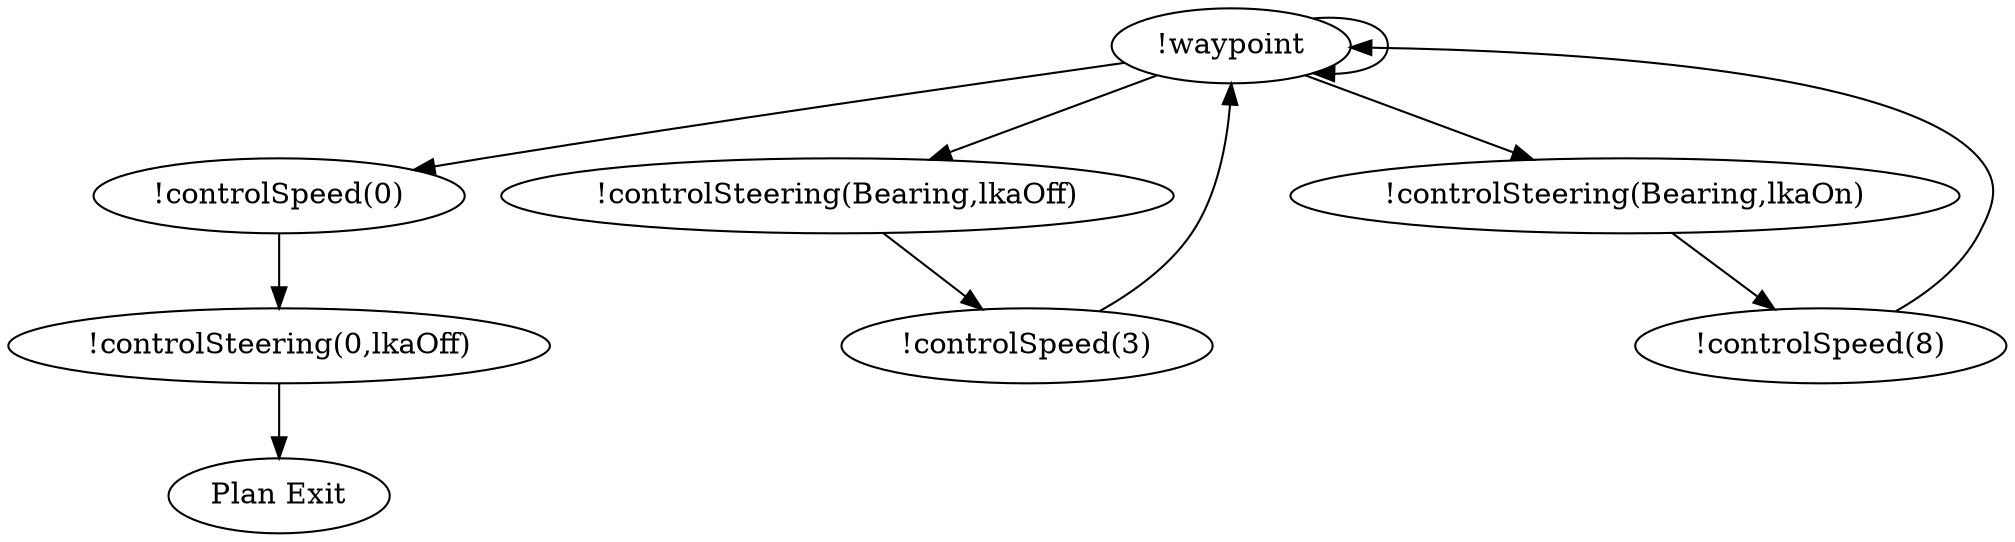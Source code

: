 // !waypoint
digraph {
	0 [label="!waypoint"]
	-1 [label="Plan Exit"]
	1 [label="!controlSpeed(0)"]
	0 -> 1
	2 [label="!controlSteering(0,lkaOff)"]
	1 -> 2
	2 -> -1
	3 [label="!controlSteering(Bearing,lkaOff)"]
	0 -> 3
	4 [label="!controlSpeed(3)"]
	3 -> 4
	4 -> 0
	5 [label="!controlSteering(Bearing,lkaOn)"]
	0 -> 5
	6 [label="!controlSpeed(8)"]
	5 -> 6
	6 -> 0
	0 -> 0
}
